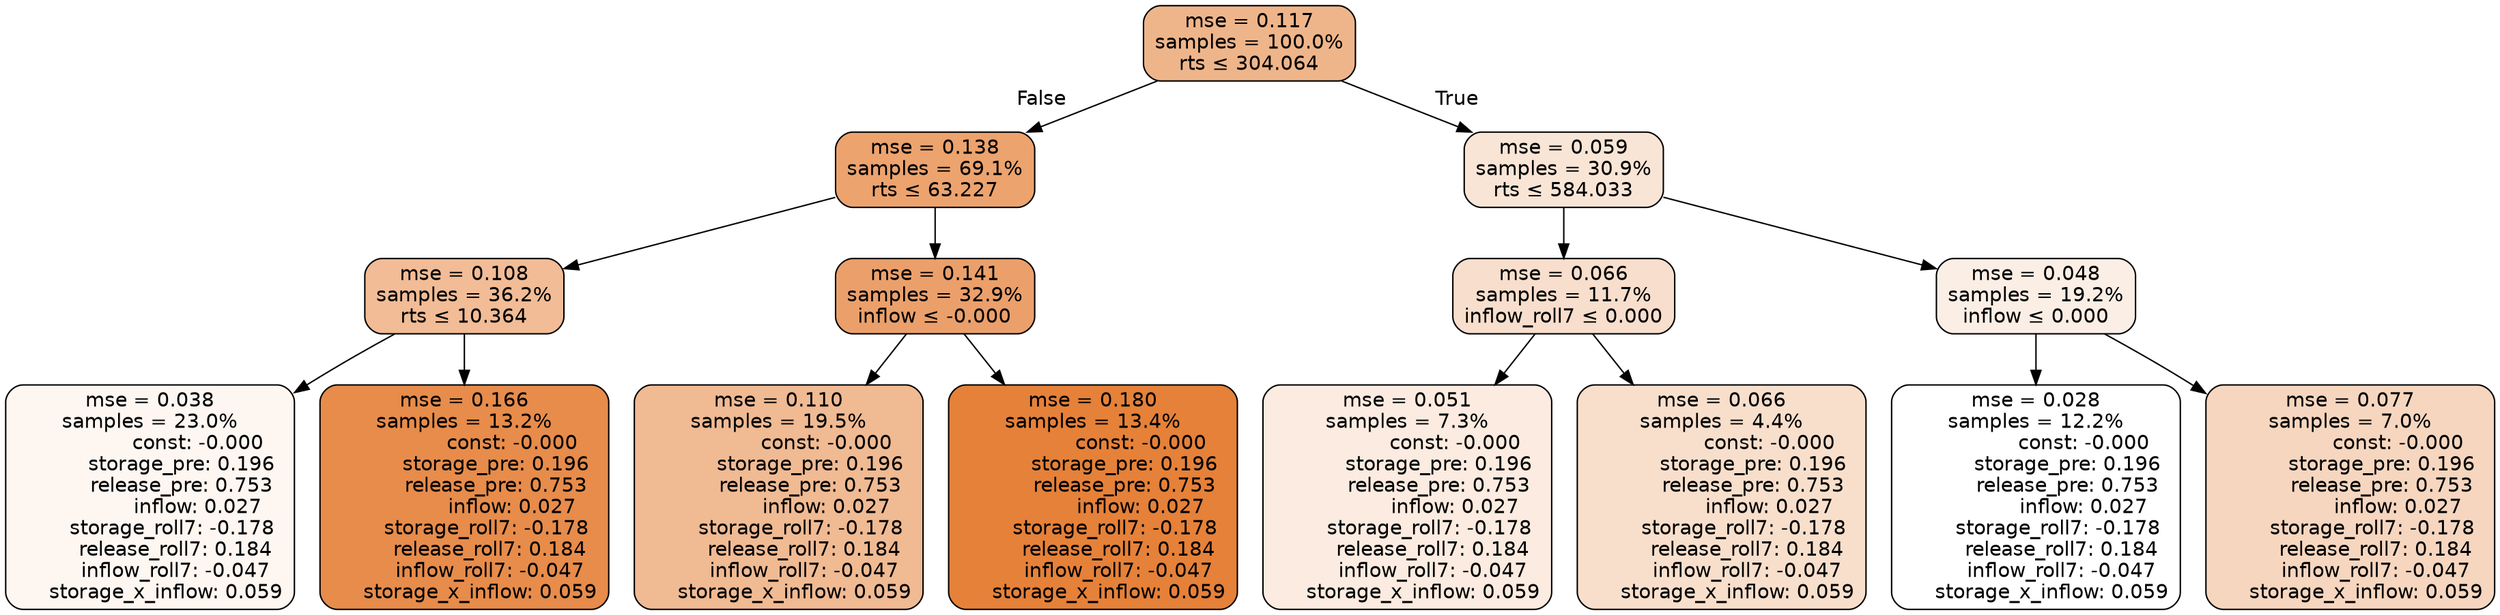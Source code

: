 digraph tree {
node [shape=rectangle, style="filled, rounded", color="black", fontname=helvetica] ;
edge [fontname=helvetica] ;
	"0" [label="mse = 0.117
samples = 100.0%
rts &le; 304.064", fillcolor="#efb58a"]
	"1" [label="mse = 0.138
samples = 69.1%
rts &le; 63.227", fillcolor="#eca36e"]
	"2" [label="mse = 0.108
samples = 36.2%
rts &le; 10.364", fillcolor="#f1bc96"]
	"3" [label="mse = 0.038
samples = 23.0%
               const: -0.000
          storage_pre: 0.196
          release_pre: 0.753
               inflow: 0.027
       storage_roll7: -0.178
        release_roll7: 0.184
        inflow_roll7: -0.047
     storage_x_inflow: 0.059", fillcolor="#fdf6f1"]
	"4" [label="mse = 0.166
samples = 13.2%
               const: -0.000
          storage_pre: 0.196
          release_pre: 0.753
               inflow: 0.027
       storage_roll7: -0.178
        release_roll7: 0.184
        inflow_roll7: -0.047
     storage_x_inflow: 0.059", fillcolor="#e78c4b"]
	"5" [label="mse = 0.141
samples = 32.9%
inflow &le; -0.000", fillcolor="#eba06b"]
	"6" [label="mse = 0.110
samples = 19.5%
               const: -0.000
          storage_pre: 0.196
          release_pre: 0.753
               inflow: 0.027
       storage_roll7: -0.178
        release_roll7: 0.184
        inflow_roll7: -0.047
     storage_x_inflow: 0.059", fillcolor="#f0ba93"]
	"7" [label="mse = 0.180
samples = 13.4%
               const: -0.000
          storage_pre: 0.196
          release_pre: 0.753
               inflow: 0.027
       storage_roll7: -0.178
        release_roll7: 0.184
        inflow_roll7: -0.047
     storage_x_inflow: 0.059", fillcolor="#e58139"]
	"8" [label="mse = 0.059
samples = 30.9%
rts &le; 584.033", fillcolor="#f9e5d6"]
	"9" [label="mse = 0.066
samples = 11.7%
inflow_roll7 &le; 0.000", fillcolor="#f8decc"]
	"10" [label="mse = 0.051
samples = 7.3%
               const: -0.000
          storage_pre: 0.196
          release_pre: 0.753
               inflow: 0.027
       storage_roll7: -0.178
        release_roll7: 0.184
        inflow_roll7: -0.047
     storage_x_inflow: 0.059", fillcolor="#fbebe0"]
	"11" [label="mse = 0.066
samples = 4.4%
               const: -0.000
          storage_pre: 0.196
          release_pre: 0.753
               inflow: 0.027
       storage_roll7: -0.178
        release_roll7: 0.184
        inflow_roll7: -0.047
     storage_x_inflow: 0.059", fillcolor="#f8dfcc"]
	"12" [label="mse = 0.048
samples = 19.2%
inflow &le; 0.000", fillcolor="#fbeee5"]
	"13" [label="mse = 0.028
samples = 12.2%
               const: -0.000
          storage_pre: 0.196
          release_pre: 0.753
               inflow: 0.027
       storage_roll7: -0.178
        release_roll7: 0.184
        inflow_roll7: -0.047
     storage_x_inflow: 0.059", fillcolor="#ffffff"]
	"14" [label="mse = 0.077
samples = 7.0%
               const: -0.000
          storage_pre: 0.196
          release_pre: 0.753
               inflow: 0.027
       storage_roll7: -0.178
        release_roll7: 0.184
        inflow_roll7: -0.047
     storage_x_inflow: 0.059", fillcolor="#f6d6bf"]

	"0" -> "1" [labeldistance=2.5, labelangle=45, headlabel="False"]
	"1" -> "2"
	"2" -> "3"
	"2" -> "4"
	"1" -> "5"
	"5" -> "6"
	"5" -> "7"
	"0" -> "8" [labeldistance=2.5, labelangle=-45, headlabel="True"]
	"8" -> "9"
	"9" -> "10"
	"9" -> "11"
	"8" -> "12"
	"12" -> "13"
	"12" -> "14"
}